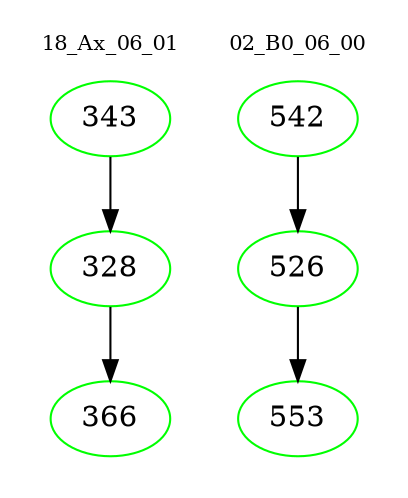 digraph{
subgraph cluster_0 {
color = white
label = "18_Ax_06_01";
fontsize=10;
T0_343 [label="343", color="green"]
T0_343 -> T0_328 [color="black"]
T0_328 [label="328", color="green"]
T0_328 -> T0_366 [color="black"]
T0_366 [label="366", color="green"]
}
subgraph cluster_1 {
color = white
label = "02_B0_06_00";
fontsize=10;
T1_542 [label="542", color="green"]
T1_542 -> T1_526 [color="black"]
T1_526 [label="526", color="green"]
T1_526 -> T1_553 [color="black"]
T1_553 [label="553", color="green"]
}
}
